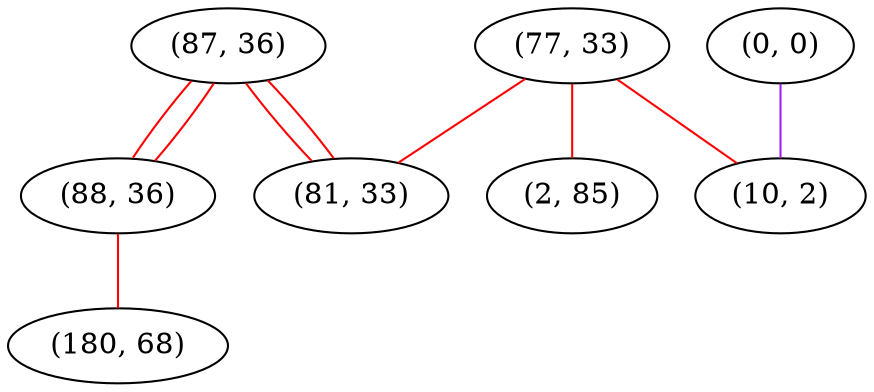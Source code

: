 graph "" {
"(87, 36)";
"(77, 33)";
"(0, 0)";
"(2, 85)";
"(81, 33)";
"(88, 36)";
"(180, 68)";
"(10, 2)";
"(87, 36)" -- "(81, 33)"  [color=red, key=0, weight=1];
"(87, 36)" -- "(81, 33)"  [color=red, key=1, weight=1];
"(87, 36)" -- "(88, 36)"  [color=red, key=0, weight=1];
"(87, 36)" -- "(88, 36)"  [color=red, key=1, weight=1];
"(77, 33)" -- "(2, 85)"  [color=red, key=0, weight=1];
"(77, 33)" -- "(81, 33)"  [color=red, key=0, weight=1];
"(77, 33)" -- "(10, 2)"  [color=red, key=0, weight=1];
"(0, 0)" -- "(10, 2)"  [color=purple, key=0, weight=4];
"(88, 36)" -- "(180, 68)"  [color=red, key=0, weight=1];
}
